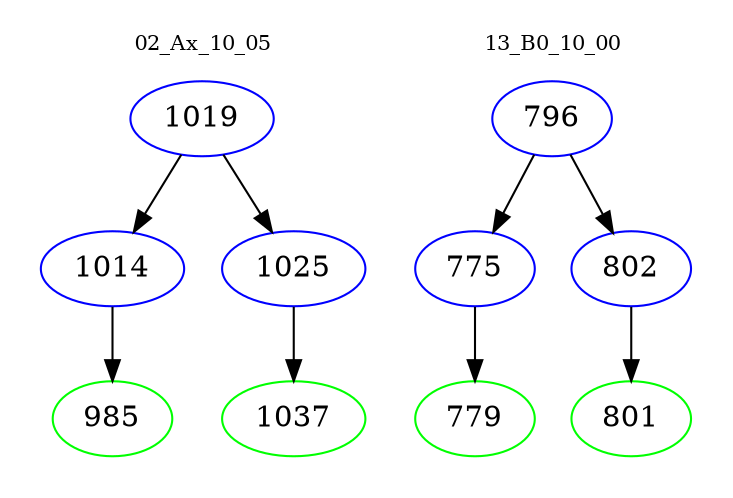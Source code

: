 digraph{
subgraph cluster_0 {
color = white
label = "02_Ax_10_05";
fontsize=10;
T0_1019 [label="1019", color="blue"]
T0_1019 -> T0_1014 [color="black"]
T0_1014 [label="1014", color="blue"]
T0_1014 -> T0_985 [color="black"]
T0_985 [label="985", color="green"]
T0_1019 -> T0_1025 [color="black"]
T0_1025 [label="1025", color="blue"]
T0_1025 -> T0_1037 [color="black"]
T0_1037 [label="1037", color="green"]
}
subgraph cluster_1 {
color = white
label = "13_B0_10_00";
fontsize=10;
T1_796 [label="796", color="blue"]
T1_796 -> T1_775 [color="black"]
T1_775 [label="775", color="blue"]
T1_775 -> T1_779 [color="black"]
T1_779 [label="779", color="green"]
T1_796 -> T1_802 [color="black"]
T1_802 [label="802", color="blue"]
T1_802 -> T1_801 [color="black"]
T1_801 [label="801", color="green"]
}
}
